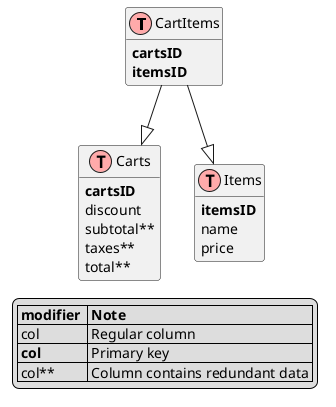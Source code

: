 @startuml

!define table(x) class x << (T,#FFAAAA) >>!define primary_key(x) <b>x</b>hide methodshide stereotypestable(CartItems) {    primary_key(cartsID)    primary_key(itemsID)}table(Carts) {    primary_key(cartsID)    discount    subtotal**    taxes**    total**}table(Items) {    primary_key(itemsID)    name    price}CartItems --|> CartsCartItems --|> Itemslegend    |= modifier  |= Note |    | col        | Regular column |    | <b>col</b> | Primary key |    | col**      | Column contains redundant data |endlegend

@enduml
